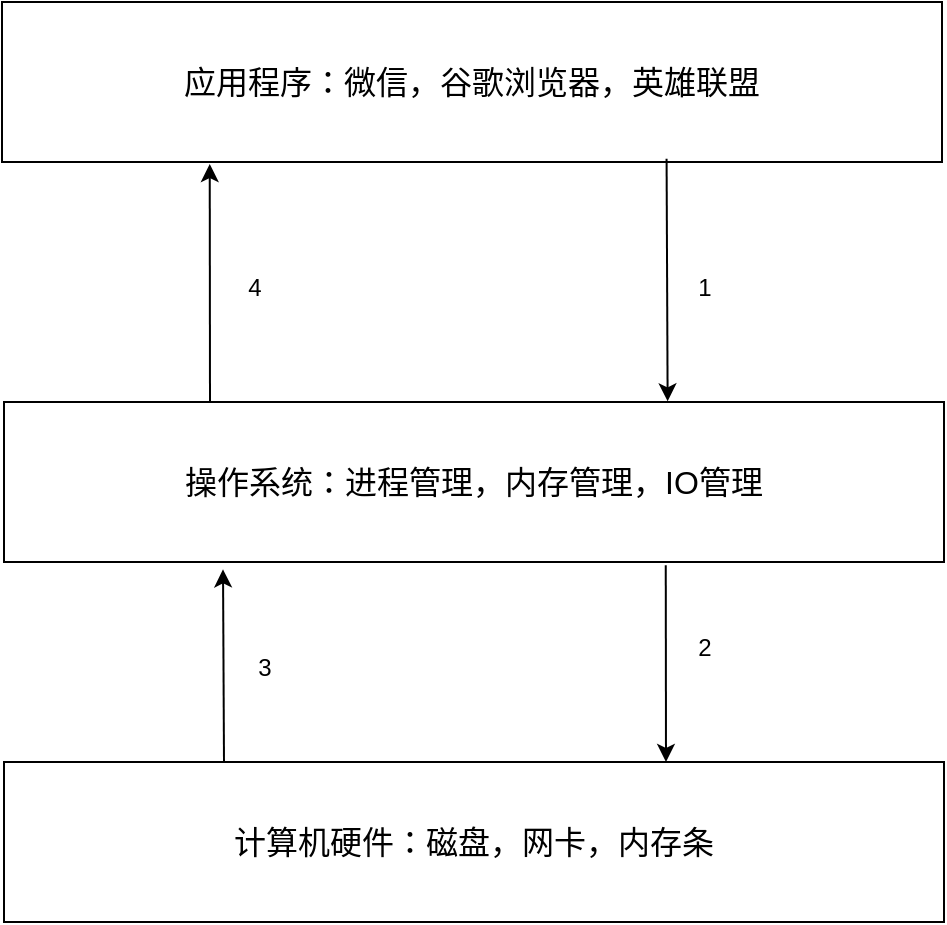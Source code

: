 <mxfile version="26.0.11">
  <diagram name="第 1 页" id="lqMgmNe9YlhDIJbrbuKV">
    <mxGraphModel dx="1221" dy="725" grid="1" gridSize="10" guides="1" tooltips="1" connect="1" arrows="1" fold="1" page="1" pageScale="1" pageWidth="827" pageHeight="1169" math="0" shadow="0">
      <root>
        <mxCell id="0" />
        <mxCell id="1" parent="0" />
        <mxCell id="EbEk8VyUott3coYghCiL-1" value="应用程序：微信，谷歌浏览器，英雄联盟" style="rounded=0;whiteSpace=wrap;html=1;fontSize=16;" vertex="1" parent="1">
          <mxGeometry x="179" y="140" width="470" height="80" as="geometry" />
        </mxCell>
        <mxCell id="EbEk8VyUott3coYghCiL-2" value="操作系统：进程管理，内存管理，IO管理" style="rounded=0;whiteSpace=wrap;html=1;fontSize=16;" vertex="1" parent="1">
          <mxGeometry x="180" y="340" width="470" height="80" as="geometry" />
        </mxCell>
        <mxCell id="EbEk8VyUott3coYghCiL-3" value="计算机硬件：磁盘，网卡，内存条" style="rounded=0;whiteSpace=wrap;html=1;fontSize=16;" vertex="1" parent="1">
          <mxGeometry x="180" y="520" width="470" height="80" as="geometry" />
        </mxCell>
        <mxCell id="EbEk8VyUott3coYghCiL-4" value="" style="endArrow=classic;html=1;rounded=0;entryX=0.706;entryY=-0.004;entryDx=0;entryDy=0;entryPerimeter=0;exitX=0.707;exitY=0.979;exitDx=0;exitDy=0;exitPerimeter=0;" edge="1" parent="1" source="EbEk8VyUott3coYghCiL-1" target="EbEk8VyUott3coYghCiL-2">
          <mxGeometry width="50" height="50" relative="1" as="geometry">
            <mxPoint x="500" y="280" as="sourcePoint" />
            <mxPoint x="550" y="230" as="targetPoint" />
          </mxGeometry>
        </mxCell>
        <mxCell id="EbEk8VyUott3coYghCiL-5" value="1" style="text;html=1;align=center;verticalAlign=middle;resizable=0;points=[];autosize=1;strokeColor=none;fillColor=none;" vertex="1" parent="1">
          <mxGeometry x="515" y="268" width="30" height="30" as="geometry" />
        </mxCell>
        <mxCell id="EbEk8VyUott3coYghCiL-6" value="" style="endArrow=classic;html=1;rounded=0;exitX=0.704;exitY=1.021;exitDx=0;exitDy=0;exitPerimeter=0;" edge="1" parent="1" source="EbEk8VyUott3coYghCiL-2">
          <mxGeometry width="50" height="50" relative="1" as="geometry">
            <mxPoint x="520" y="422" as="sourcePoint" />
            <mxPoint x="511" y="520" as="targetPoint" />
          </mxGeometry>
        </mxCell>
        <mxCell id="EbEk8VyUott3coYghCiL-7" value="2" style="text;html=1;align=center;verticalAlign=middle;resizable=0;points=[];autosize=1;strokeColor=none;fillColor=none;" vertex="1" parent="1">
          <mxGeometry x="515" y="448" width="30" height="30" as="geometry" />
        </mxCell>
        <mxCell id="EbEk8VyUott3coYghCiL-8" value="" style="endArrow=classic;html=1;rounded=0;entryX=0.233;entryY=1.046;entryDx=0;entryDy=0;entryPerimeter=0;" edge="1" parent="1" target="EbEk8VyUott3coYghCiL-2">
          <mxGeometry width="50" height="50" relative="1" as="geometry">
            <mxPoint x="290" y="520" as="sourcePoint" />
            <mxPoint x="340" y="470" as="targetPoint" />
          </mxGeometry>
        </mxCell>
        <mxCell id="EbEk8VyUott3coYghCiL-9" value="3" style="text;html=1;align=center;verticalAlign=middle;resizable=0;points=[];autosize=1;strokeColor=none;fillColor=none;" vertex="1" parent="1">
          <mxGeometry x="295" y="458" width="30" height="30" as="geometry" />
        </mxCell>
        <mxCell id="EbEk8VyUott3coYghCiL-10" value="" style="endArrow=classic;html=1;rounded=0;entryX=0.221;entryY=1.013;entryDx=0;entryDy=0;entryPerimeter=0;" edge="1" parent="1" target="EbEk8VyUott3coYghCiL-1">
          <mxGeometry width="50" height="50" relative="1" as="geometry">
            <mxPoint x="283" y="340" as="sourcePoint" />
            <mxPoint x="280" y="230" as="targetPoint" />
          </mxGeometry>
        </mxCell>
        <mxCell id="EbEk8VyUott3coYghCiL-11" value="4" style="text;html=1;align=center;verticalAlign=middle;resizable=0;points=[];autosize=1;strokeColor=none;fillColor=none;" vertex="1" parent="1">
          <mxGeometry x="290" y="268" width="30" height="30" as="geometry" />
        </mxCell>
      </root>
    </mxGraphModel>
  </diagram>
</mxfile>
